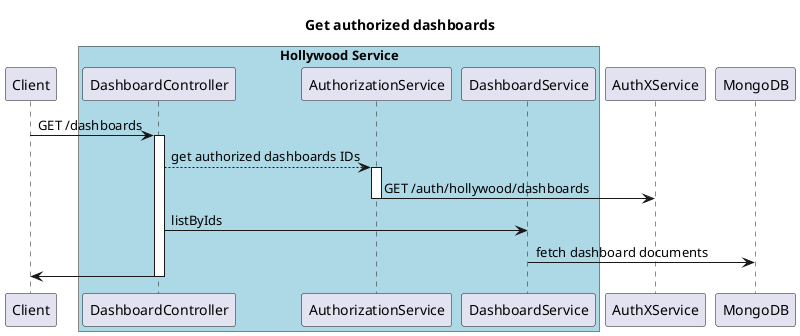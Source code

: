 @startuml
title Get authorized dashboards

Client -> DashboardController: GET /dashboards
box "Hollywood Service" #LightBlue
	participant DashboardController
	participant AuthorizationService
	participant DashboardService
end box
activate DashboardController
DashboardController --> AuthorizationService: get authorized dashboards IDs
activate AuthorizationService
AuthorizationService -> AuthXService : GET /auth/hollywood/dashboards
deactivate AuthorizationService
DashboardController -> DashboardService : listByIds
DashboardService -> MongoDB : fetch dashboard documents
DashboardController -> Client
deactivate DashboardController
@enduml